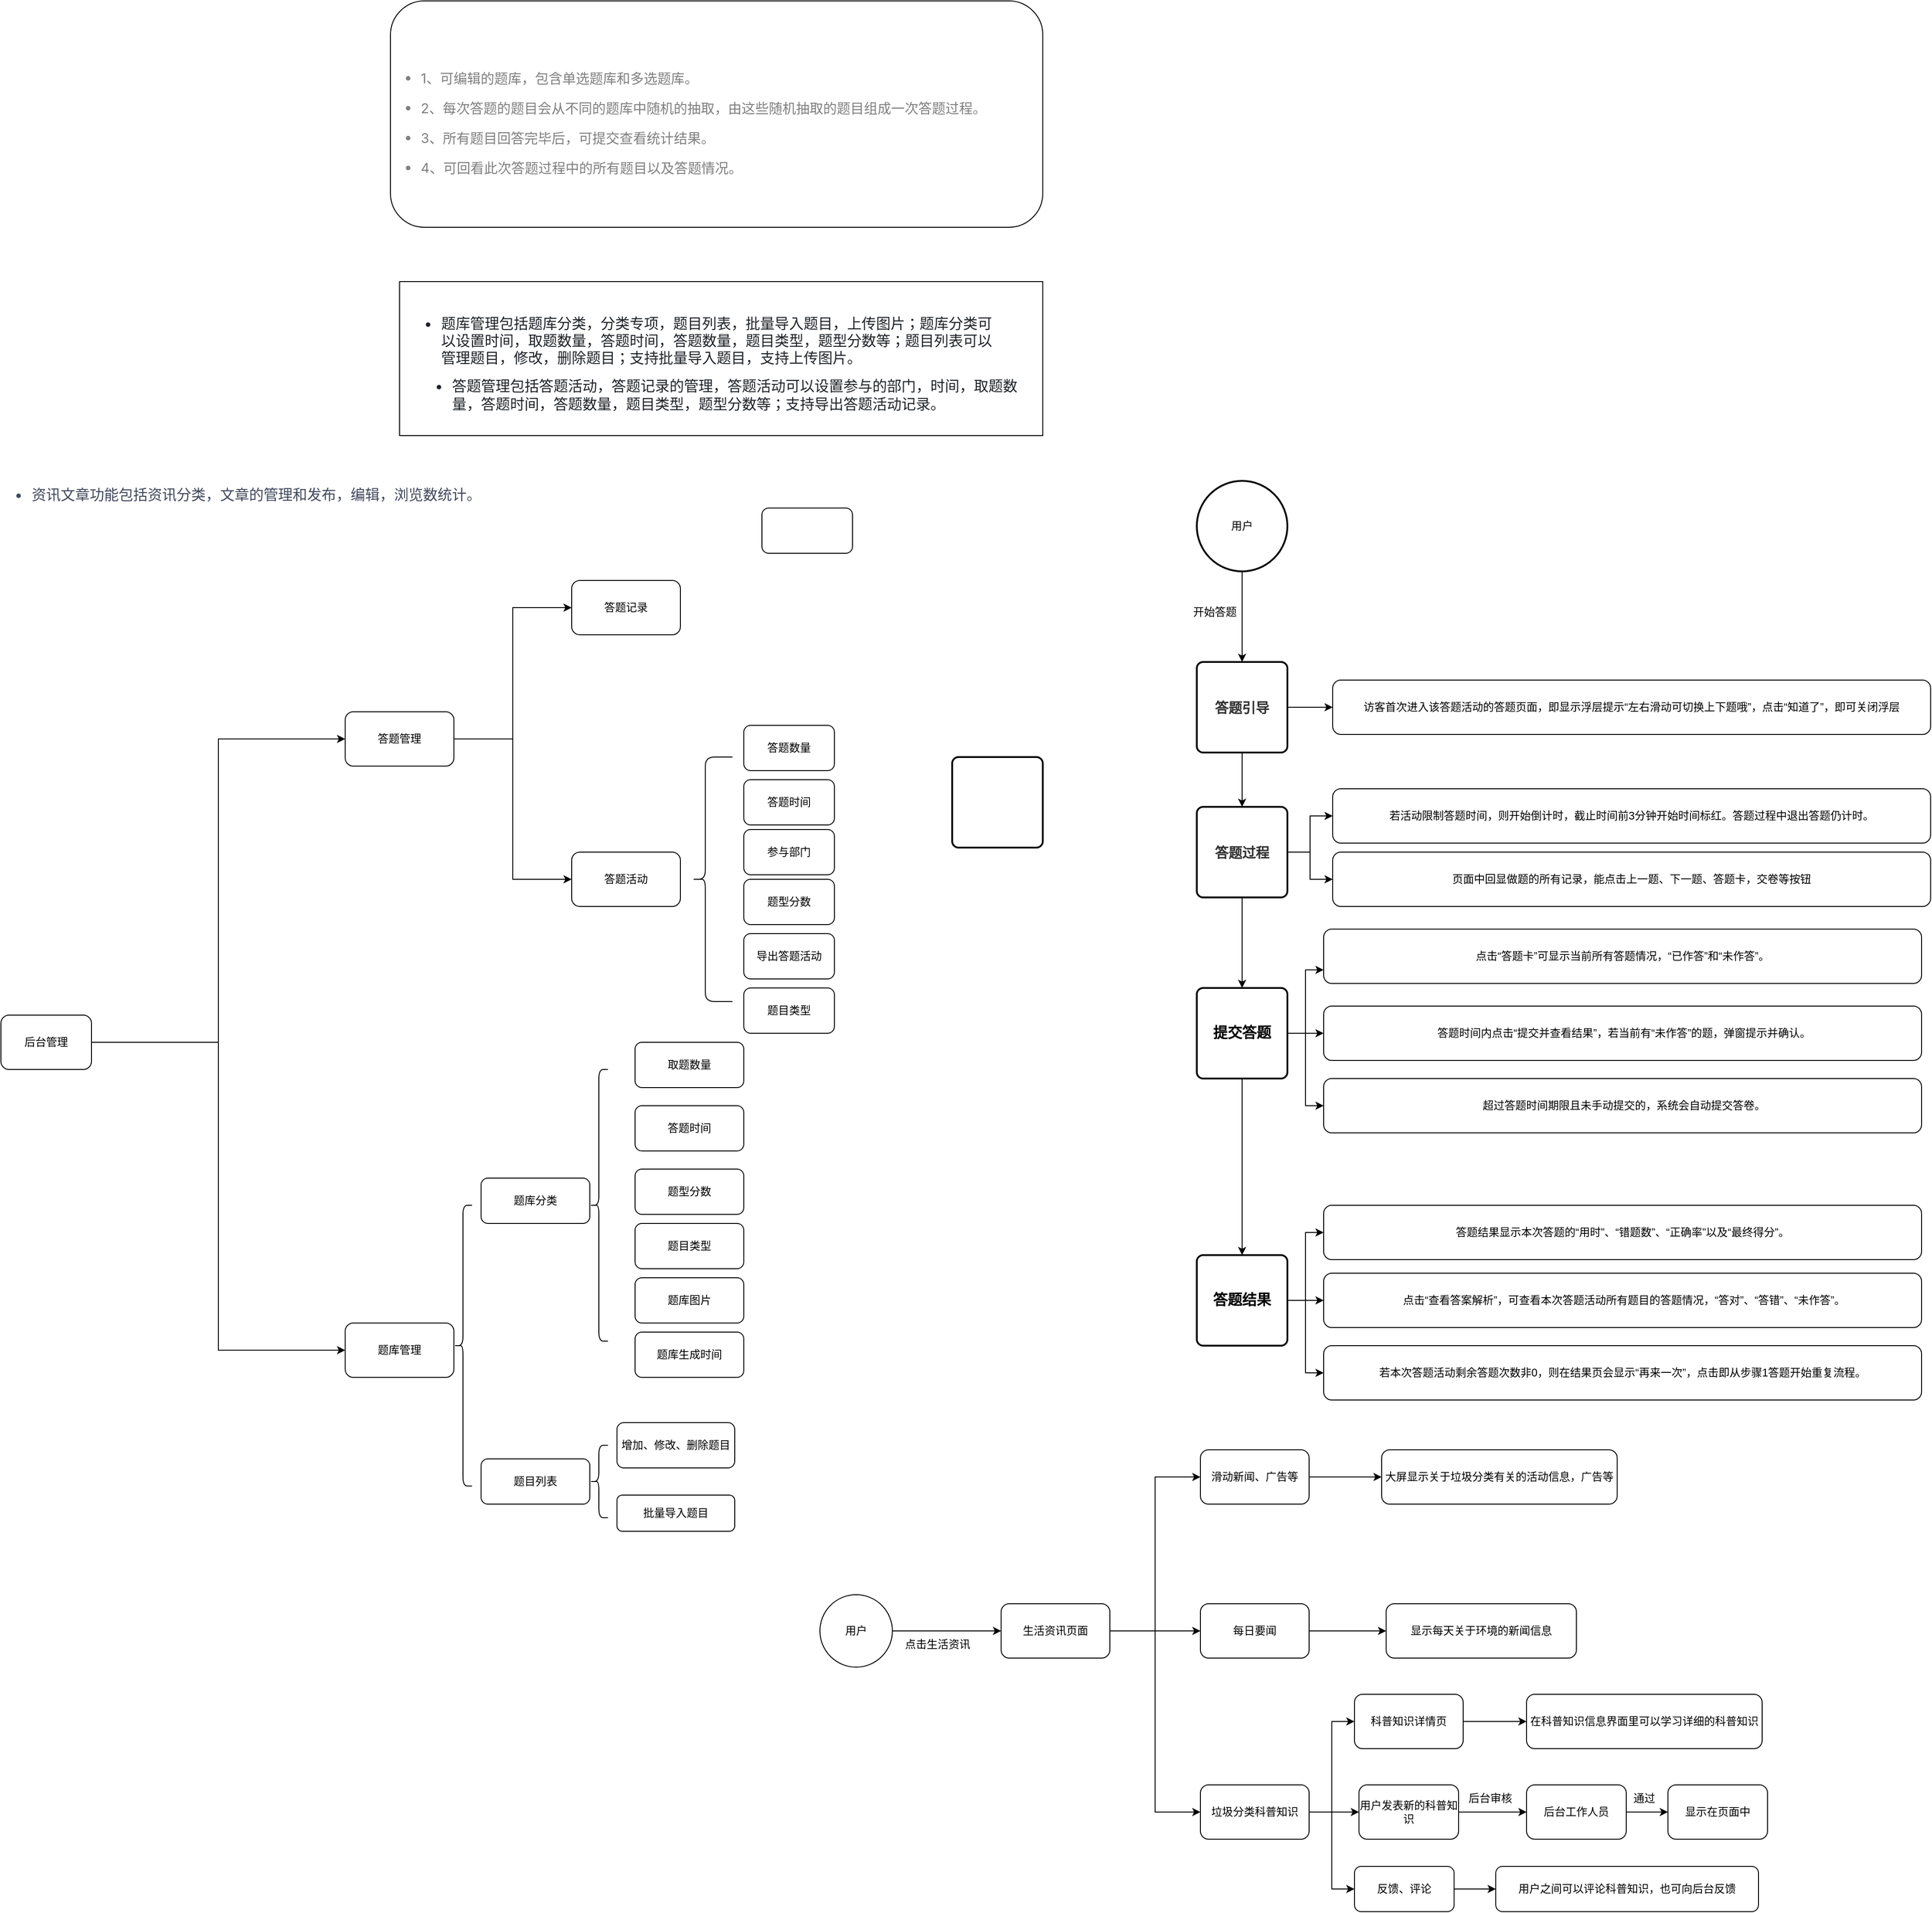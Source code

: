 <mxfile version="21.2.3" type="github">
  <diagram name="第 1 页" id="6ZiAtuESyfI7QjD55QfH">
    <mxGraphModel dx="2177" dy="649" grid="1" gridSize="10" guides="1" tooltips="1" connect="1" arrows="1" fold="1" page="1" pageScale="1" pageWidth="827" pageHeight="1169" math="0" shadow="0">
      <root>
        <mxCell id="0" />
        <mxCell id="1" parent="0" />
        <mxCell id="IZZsFDPY9UNSteAuJ_DV-1" value="" style="rounded=1;whiteSpace=wrap;html=1;" parent="1" vertex="1">
          <mxGeometry x="140" y="90" width="720" height="250" as="geometry" />
        </mxCell>
        <mxCell id="IZZsFDPY9UNSteAuJ_DV-2" value="&lt;div style=&quot;text-align: left;&quot;&gt;&lt;font face=&quot;-apple-system-font, BlinkMacSystemFont, Helvetica Neue, PingFang SC, Hiragino Sans GB, Microsoft YaHei UI, Microsoft YaHei, Arial, sans-serif&quot; color=&quot;rgba(0, 0, 0, 0.5)&quot;&gt;&lt;span style=&quot;font-size: 15px;&quot;&gt;&lt;br&gt;&lt;/span&gt;&lt;/font&gt;&lt;/div&gt;" style="text;html=1;strokeColor=none;fillColor=none;align=center;verticalAlign=middle;whiteSpace=wrap;rounded=0;" parent="1" vertex="1">
          <mxGeometry x="-80" y="170" width="1130" height="30" as="geometry" />
        </mxCell>
        <mxCell id="IZZsFDPY9UNSteAuJ_DV-3" value="&lt;ul style=&quot;margin: 0px 0px 1em; padding: 0px 0px 0px 30px; list-style: unset; max-width: 100%; width: 703px; color: rgba(0, 0, 0, 0.9); font-family: -apple-system-font, BlinkMacSystemFont, &amp;quot;Helvetica Neue&amp;quot;, &amp;quot;PingFang SC&amp;quot;, &amp;quot;Hiragino Sans GB&amp;quot;, &amp;quot;Microsoft YaHei UI&amp;quot;, &amp;quot;Microsoft YaHei&amp;quot;, Arial, sans-serif; font-size: 16px; text-align: start; background-color: rgb(255, 255, 255); box-sizing: border-box !important; overflow-wrap: break-word !important;&quot;&gt;&lt;li style=&quot;border-color: var(--border-color); margin: 1em 0px; padding: 0px; max-width: 100%; clear: both; color: rgba(0, 0, 0, 0.5); font-size: 15px; box-sizing: border-box !important; overflow-wrap: break-word !important;&quot;&gt;1、可编辑的题库，包含单选题库和多选题库。&lt;/li&gt;&lt;li style=&quot;margin: 1em 0px; padding: 0px; max-width: 100%; box-sizing: border-box !important; overflow-wrap: break-word !important; clear: both; color: rgba(0, 0, 0, 0.5); font-size: 15px;&quot;&gt;2、每次答题的题目会从不同的题库中随机的抽取，由这些随机抽取的题目组成一次答题过程。&lt;/li&gt;&lt;li style=&quot;margin: 1em 0px; padding: 0px; max-width: 100%; box-sizing: border-box !important; overflow-wrap: break-word !important; clear: both; color: rgba(0, 0, 0, 0.5); font-size: 15px;&quot;&gt;3、所有题目回答完毕后，可提交查看统计结果。&lt;/li&gt;&lt;li style=&quot;margin: 1em 0px; padding: 0px; max-width: 100%; box-sizing: border-box !important; overflow-wrap: break-word !important; clear: both; color: rgba(0, 0, 0, 0.5); font-size: 15px;&quot;&gt;4、可回看此次答题过程中的所有题目以及答题情况。&lt;/li&gt;&lt;/ul&gt;" style="text;html=1;strokeColor=none;fillColor=none;align=center;verticalAlign=middle;whiteSpace=wrap;rounded=0;" parent="1" vertex="1">
          <mxGeometry x="290" y="210" width="410" height="30" as="geometry" />
        </mxCell>
        <mxCell id="IZZsFDPY9UNSteAuJ_DV-6" value="" style="rounded=0;whiteSpace=wrap;html=1;" parent="1" vertex="1">
          <mxGeometry x="150" y="400" width="710" height="170" as="geometry" />
        </mxCell>
        <mxCell id="IZZsFDPY9UNSteAuJ_DV-7" value="&lt;ul style=&quot;box-sizing: border-box; padding-left: 2em; margin-top: 0px; margin-bottom: 16px; color: rgb(31, 35, 40); font-family: -apple-system, BlinkMacSystemFont, &amp;quot;Segoe UI&amp;quot;, &amp;quot;Noto Sans&amp;quot;, Helvetica, Arial, sans-serif, &amp;quot;Apple Color Emoji&amp;quot;, &amp;quot;Segoe UI Emoji&amp;quot;; font-size: 16px; text-align: start; background-color: rgb(255, 255, 255);&quot; dir=&quot;auto&quot;&gt;&lt;li style=&quot;box-sizing: border-box; margin-top: 0.25em;&quot;&gt;&lt;p style=&quot;box-sizing: border-box; margin-top: 16px; margin-bottom: 16px;&quot; dir=&quot;auto&quot;&gt;答题管理包括答题活动，答题记录的管理，答题活动可以设置参与的部门，时间，取题数量，答题时间，答题数量，题目类型，题型分数等；支持导出答题活动记录。&lt;/p&gt;&lt;/li&gt;&lt;/ul&gt;" style="text;html=1;strokeColor=none;fillColor=none;align=center;verticalAlign=middle;whiteSpace=wrap;rounded=0;" parent="1" vertex="1">
          <mxGeometry x="175" y="510" width="670" height="30" as="geometry" />
        </mxCell>
        <mxCell id="IZZsFDPY9UNSteAuJ_DV-8" value="&lt;ul style=&quot;box-sizing: border-box; padding-left: 2em; margin-top: 0px; margin-bottom: 16px; color: rgb(31, 35, 40); font-family: -apple-system, BlinkMacSystemFont, &amp;quot;Segoe UI&amp;quot;, &amp;quot;Noto Sans&amp;quot;, Helvetica, Arial, sans-serif, &amp;quot;Apple Color Emoji&amp;quot;, &amp;quot;Segoe UI Emoji&amp;quot;; font-size: 16px; text-align: start; background-color: rgb(255, 255, 255);&quot; dir=&quot;auto&quot;&gt;&lt;li style=&quot;box-sizing: border-box; margin-top: 0.25em;&quot;&gt;&lt;p style=&quot;box-sizing: border-box; margin-top: 16px; margin-bottom: 16px;&quot; dir=&quot;auto&quot;&gt;题库管理包括题库分类，分类专项，题目列表，批量导入题目，上传图片；题库分类可以设置时间，取题数量，答题时间，答题数量，题目类型，题型分数等；题目列表可以管理题目，修改，删除题目；支持批量导入题目，支持上传图片。&lt;/p&gt;&lt;/li&gt;&lt;/ul&gt;" style="text;html=1;strokeColor=none;fillColor=none;align=center;verticalAlign=middle;whiteSpace=wrap;rounded=0;" parent="1" vertex="1">
          <mxGeometry x="162.5" y="450" width="655" height="30" as="geometry" />
        </mxCell>
        <mxCell id="IZZsFDPY9UNSteAuJ_DV-12" style="edgeStyle=orthogonalEdgeStyle;rounded=0;orthogonalLoop=1;jettySize=auto;html=1;exitX=1;exitY=0.5;exitDx=0;exitDy=0;entryX=0;entryY=0.5;entryDx=0;entryDy=0;" parent="1" source="IZZsFDPY9UNSteAuJ_DV-9" target="IZZsFDPY9UNSteAuJ_DV-10" edge="1">
          <mxGeometry relative="1" as="geometry" />
        </mxCell>
        <mxCell id="IZZsFDPY9UNSteAuJ_DV-13" style="edgeStyle=orthogonalEdgeStyle;rounded=0;orthogonalLoop=1;jettySize=auto;html=1;exitX=1;exitY=0.5;exitDx=0;exitDy=0;entryX=0;entryY=0.5;entryDx=0;entryDy=0;" parent="1" source="IZZsFDPY9UNSteAuJ_DV-9" target="IZZsFDPY9UNSteAuJ_DV-11" edge="1">
          <mxGeometry relative="1" as="geometry" />
        </mxCell>
        <mxCell id="IZZsFDPY9UNSteAuJ_DV-9" value="答题管理" style="rounded=1;whiteSpace=wrap;html=1;" parent="1" vertex="1">
          <mxGeometry x="90" y="875" width="120" height="60" as="geometry" />
        </mxCell>
        <mxCell id="IZZsFDPY9UNSteAuJ_DV-10" value="答题记录" style="rounded=1;whiteSpace=wrap;html=1;" parent="1" vertex="1">
          <mxGeometry x="340" y="730" width="120" height="60" as="geometry" />
        </mxCell>
        <mxCell id="IZZsFDPY9UNSteAuJ_DV-11" value="答题活动" style="rounded=1;whiteSpace=wrap;html=1;" parent="1" vertex="1">
          <mxGeometry x="340" y="1030" width="120" height="60" as="geometry" />
        </mxCell>
        <mxCell id="IZZsFDPY9UNSteAuJ_DV-14" value="答题数量" style="rounded=1;whiteSpace=wrap;html=1;" parent="1" vertex="1">
          <mxGeometry x="530" y="890" width="100" height="50" as="geometry" />
        </mxCell>
        <mxCell id="IZZsFDPY9UNSteAuJ_DV-15" value="答题时间" style="rounded=1;whiteSpace=wrap;html=1;" parent="1" vertex="1">
          <mxGeometry x="530" y="950" width="100" height="50" as="geometry" />
        </mxCell>
        <mxCell id="IZZsFDPY9UNSteAuJ_DV-16" value="" style="rounded=1;whiteSpace=wrap;html=1;" parent="1" vertex="1">
          <mxGeometry x="550" y="650" width="100" height="50" as="geometry" />
        </mxCell>
        <mxCell id="IZZsFDPY9UNSteAuJ_DV-17" value="参与部门" style="rounded=1;whiteSpace=wrap;html=1;" parent="1" vertex="1">
          <mxGeometry x="530" y="1005" width="100" height="50" as="geometry" />
        </mxCell>
        <mxCell id="IZZsFDPY9UNSteAuJ_DV-18" value="题目类型" style="rounded=1;whiteSpace=wrap;html=1;" parent="1" vertex="1">
          <mxGeometry x="530" y="1180" width="100" height="50" as="geometry" />
        </mxCell>
        <mxCell id="IZZsFDPY9UNSteAuJ_DV-19" value="题型分数" style="rounded=1;whiteSpace=wrap;html=1;" parent="1" vertex="1">
          <mxGeometry x="530" y="1060" width="100" height="50" as="geometry" />
        </mxCell>
        <mxCell id="IZZsFDPY9UNSteAuJ_DV-21" value="导出答题活动" style="rounded=1;whiteSpace=wrap;html=1;" parent="1" vertex="1">
          <mxGeometry x="530" y="1120" width="100" height="50" as="geometry" />
        </mxCell>
        <mxCell id="IZZsFDPY9UNSteAuJ_DV-27" value="" style="shape=curlyBracket;whiteSpace=wrap;html=1;rounded=1;labelPosition=left;verticalLabelPosition=middle;align=right;verticalAlign=middle;size=0.333;" parent="1" vertex="1">
          <mxGeometry x="472.5" y="925" width="45" height="270" as="geometry" />
        </mxCell>
        <mxCell id="IZZsFDPY9UNSteAuJ_DV-77" style="edgeStyle=orthogonalEdgeStyle;rounded=0;orthogonalLoop=1;jettySize=auto;html=1;exitX=0.5;exitY=1;exitDx=0;exitDy=0;exitPerimeter=0;" parent="1" source="IZZsFDPY9UNSteAuJ_DV-28" target="IZZsFDPY9UNSteAuJ_DV-29" edge="1">
          <mxGeometry relative="1" as="geometry" />
        </mxCell>
        <mxCell id="IZZsFDPY9UNSteAuJ_DV-28" value="用户" style="strokeWidth=2;html=1;shape=mxgraph.flowchart.start_2;whiteSpace=wrap;" parent="1" vertex="1">
          <mxGeometry x="1030" y="620" width="100" height="100" as="geometry" />
        </mxCell>
        <mxCell id="IZZsFDPY9UNSteAuJ_DV-79" style="edgeStyle=orthogonalEdgeStyle;rounded=0;orthogonalLoop=1;jettySize=auto;html=1;exitX=0.5;exitY=1;exitDx=0;exitDy=0;" parent="1" source="IZZsFDPY9UNSteAuJ_DV-29" target="IZZsFDPY9UNSteAuJ_DV-31" edge="1">
          <mxGeometry relative="1" as="geometry" />
        </mxCell>
        <mxCell id="IZZsFDPY9UNSteAuJ_DV-101" style="edgeStyle=orthogonalEdgeStyle;rounded=0;orthogonalLoop=1;jettySize=auto;html=1;exitX=1;exitY=0.5;exitDx=0;exitDy=0;entryX=0;entryY=0.5;entryDx=0;entryDy=0;" parent="1" source="IZZsFDPY9UNSteAuJ_DV-29" target="IZZsFDPY9UNSteAuJ_DV-84" edge="1">
          <mxGeometry relative="1" as="geometry" />
        </mxCell>
        <mxCell id="IZZsFDPY9UNSteAuJ_DV-29" value="&lt;strong style=&quot;margin: 0px; padding: 0px; color: rgb(51, 51, 51); font-family: system, -apple-system, BlinkMacSystemFont, &amp;quot;Segoe UI&amp;quot;, &amp;quot;Microsoft YaHei&amp;quot;, &amp;quot;Hiragino Sans GB&amp;quot;, &amp;quot;PingFang SC&amp;quot;, &amp;quot;Helvetica Neue&amp;quot;, Helvetica, Arial, sans-serif, &amp;quot;Apple Color Emoji&amp;quot;, &amp;quot;Segoe UI Emoji&amp;quot;, &amp;quot;Segoe UI Symbol&amp;quot;; font-size: 15px; text-align: start; background-color: rgb(255, 255, 255);&quot;&gt;答题引导&lt;/strong&gt;" style="rounded=1;whiteSpace=wrap;html=1;absoluteArcSize=1;arcSize=14;strokeWidth=2;" parent="1" vertex="1">
          <mxGeometry x="1030" y="820" width="100" height="100" as="geometry" />
        </mxCell>
        <mxCell id="IZZsFDPY9UNSteAuJ_DV-30" value="" style="rounded=1;whiteSpace=wrap;html=1;absoluteArcSize=1;arcSize=14;strokeWidth=2;" parent="1" vertex="1">
          <mxGeometry x="760" y="925" width="100" height="100" as="geometry" />
        </mxCell>
        <mxCell id="IZZsFDPY9UNSteAuJ_DV-80" style="edgeStyle=orthogonalEdgeStyle;rounded=0;orthogonalLoop=1;jettySize=auto;html=1;exitX=0.5;exitY=1;exitDx=0;exitDy=0;entryX=0.5;entryY=0;entryDx=0;entryDy=0;" parent="1" source="IZZsFDPY9UNSteAuJ_DV-31" target="IZZsFDPY9UNSteAuJ_DV-32" edge="1">
          <mxGeometry relative="1" as="geometry" />
        </mxCell>
        <mxCell id="IZZsFDPY9UNSteAuJ_DV-100" style="edgeStyle=orthogonalEdgeStyle;rounded=0;orthogonalLoop=1;jettySize=auto;html=1;exitX=1;exitY=0.5;exitDx=0;exitDy=0;entryX=0;entryY=0.5;entryDx=0;entryDy=0;" parent="1" source="IZZsFDPY9UNSteAuJ_DV-31" target="IZZsFDPY9UNSteAuJ_DV-96" edge="1">
          <mxGeometry relative="1" as="geometry" />
        </mxCell>
        <mxCell id="IZZsFDPY9UNSteAuJ_DV-116" style="edgeStyle=orthogonalEdgeStyle;rounded=0;orthogonalLoop=1;jettySize=auto;html=1;exitX=1;exitY=0.5;exitDx=0;exitDy=0;entryX=0;entryY=0.5;entryDx=0;entryDy=0;" parent="1" source="IZZsFDPY9UNSteAuJ_DV-31" target="IZZsFDPY9UNSteAuJ_DV-115" edge="1">
          <mxGeometry relative="1" as="geometry" />
        </mxCell>
        <mxCell id="IZZsFDPY9UNSteAuJ_DV-31" value="&lt;strong style=&quot;margin: 0px; padding: 0px; color: rgb(51, 51, 51); font-family: system, -apple-system, BlinkMacSystemFont, &amp;quot;Segoe UI&amp;quot;, &amp;quot;Microsoft YaHei&amp;quot;, &amp;quot;Hiragino Sans GB&amp;quot;, &amp;quot;PingFang SC&amp;quot;, &amp;quot;Helvetica Neue&amp;quot;, Helvetica, Arial, sans-serif, &amp;quot;Apple Color Emoji&amp;quot;, &amp;quot;Segoe UI Emoji&amp;quot;, &amp;quot;Segoe UI Symbol&amp;quot;; font-size: 15px; text-align: start; background-color: rgb(255, 255, 255);&quot;&gt;答题过程&lt;/strong&gt;" style="rounded=1;whiteSpace=wrap;html=1;absoluteArcSize=1;arcSize=14;strokeWidth=2;" parent="1" vertex="1">
          <mxGeometry x="1030" y="980" width="100" height="100" as="geometry" />
        </mxCell>
        <mxCell id="IZZsFDPY9UNSteAuJ_DV-81" style="edgeStyle=orthogonalEdgeStyle;rounded=0;orthogonalLoop=1;jettySize=auto;html=1;exitX=0.5;exitY=1;exitDx=0;exitDy=0;" parent="1" source="IZZsFDPY9UNSteAuJ_DV-32" target="IZZsFDPY9UNSteAuJ_DV-33" edge="1">
          <mxGeometry relative="1" as="geometry" />
        </mxCell>
        <mxCell id="IZZsFDPY9UNSteAuJ_DV-108" style="edgeStyle=orthogonalEdgeStyle;rounded=0;orthogonalLoop=1;jettySize=auto;html=1;exitX=1;exitY=0.5;exitDx=0;exitDy=0;entryX=0;entryY=0.75;entryDx=0;entryDy=0;" parent="1" source="IZZsFDPY9UNSteAuJ_DV-32" target="IZZsFDPY9UNSteAuJ_DV-98" edge="1">
          <mxGeometry relative="1" as="geometry" />
        </mxCell>
        <mxCell id="IZZsFDPY9UNSteAuJ_DV-109" style="edgeStyle=orthogonalEdgeStyle;rounded=0;orthogonalLoop=1;jettySize=auto;html=1;exitX=1;exitY=0.5;exitDx=0;exitDy=0;entryX=0;entryY=0.5;entryDx=0;entryDy=0;" parent="1" source="IZZsFDPY9UNSteAuJ_DV-32" target="IZZsFDPY9UNSteAuJ_DV-92" edge="1">
          <mxGeometry relative="1" as="geometry" />
        </mxCell>
        <mxCell id="IZZsFDPY9UNSteAuJ_DV-110" style="edgeStyle=orthogonalEdgeStyle;rounded=0;orthogonalLoop=1;jettySize=auto;html=1;exitX=1;exitY=0.5;exitDx=0;exitDy=0;entryX=0;entryY=0.5;entryDx=0;entryDy=0;" parent="1" source="IZZsFDPY9UNSteAuJ_DV-32" target="IZZsFDPY9UNSteAuJ_DV-99" edge="1">
          <mxGeometry relative="1" as="geometry" />
        </mxCell>
        <mxCell id="IZZsFDPY9UNSteAuJ_DV-32" value="&lt;h2 style=&quot;margin: 15px 0px; padding: 0px; text-align: start; text-indent: 0em; background-color: rgb(255, 255, 255); font-size: 16px; line-height: 1.9em; box-sizing: border-box; font-family: &amp;quot;PingFang SC&amp;quot;, &amp;quot;Microsoft Yahei&amp;quot;, 微软雅黑, Monaco;&quot;&gt;&lt;strong style=&quot;margin: 0px; padding: 0px; box-sizing: border-box; border: 0px;&quot;&gt;提交答题&lt;/strong&gt;&lt;/h2&gt;" style="rounded=1;whiteSpace=wrap;html=1;absoluteArcSize=1;arcSize=14;strokeWidth=2;" parent="1" vertex="1">
          <mxGeometry x="1030" y="1180" width="100" height="100" as="geometry" />
        </mxCell>
        <mxCell id="IZZsFDPY9UNSteAuJ_DV-111" style="edgeStyle=orthogonalEdgeStyle;rounded=0;orthogonalLoop=1;jettySize=auto;html=1;exitX=1;exitY=0.5;exitDx=0;exitDy=0;entryX=0;entryY=0.5;entryDx=0;entryDy=0;" parent="1" source="IZZsFDPY9UNSteAuJ_DV-33" target="IZZsFDPY9UNSteAuJ_DV-105" edge="1">
          <mxGeometry relative="1" as="geometry" />
        </mxCell>
        <mxCell id="IZZsFDPY9UNSteAuJ_DV-112" style="edgeStyle=orthogonalEdgeStyle;rounded=0;orthogonalLoop=1;jettySize=auto;html=1;exitX=1;exitY=0.5;exitDx=0;exitDy=0;entryX=0;entryY=0.5;entryDx=0;entryDy=0;" parent="1" source="IZZsFDPY9UNSteAuJ_DV-33" target="IZZsFDPY9UNSteAuJ_DV-106" edge="1">
          <mxGeometry relative="1" as="geometry" />
        </mxCell>
        <mxCell id="IZZsFDPY9UNSteAuJ_DV-113" style="edgeStyle=orthogonalEdgeStyle;rounded=0;orthogonalLoop=1;jettySize=auto;html=1;exitX=1;exitY=0.5;exitDx=0;exitDy=0;entryX=0;entryY=0.5;entryDx=0;entryDy=0;" parent="1" source="IZZsFDPY9UNSteAuJ_DV-33" target="IZZsFDPY9UNSteAuJ_DV-107" edge="1">
          <mxGeometry relative="1" as="geometry" />
        </mxCell>
        <mxCell id="IZZsFDPY9UNSteAuJ_DV-33" value="&lt;h2 style=&quot;margin: 15px 0px; padding: 0px; text-align: start; text-indent: 0em; background-color: rgb(255, 255, 255); font-size: 16px; line-height: 1.9em; box-sizing: border-box; font-family: &amp;quot;PingFang SC&amp;quot;, &amp;quot;Microsoft Yahei&amp;quot;, 微软雅黑, Monaco;&quot;&gt;&lt;strong style=&quot;margin: 0px; padding: 0px; box-sizing: border-box; border: 0px;&quot;&gt;答题结果&lt;/strong&gt;&lt;/h2&gt;" style="rounded=1;whiteSpace=wrap;html=1;absoluteArcSize=1;arcSize=14;strokeWidth=2;" parent="1" vertex="1">
          <mxGeometry x="1030" y="1475" width="100" height="100" as="geometry" />
        </mxCell>
        <mxCell id="IZZsFDPY9UNSteAuJ_DV-34" value="&lt;ul style=&quot;box-sizing: border-box; padding-left: 2em; margin-top: 0px; margin-bottom: 16px; padding-bottom: 1px; color: rgb(64, 72, 91); font-family: -apple-system, BlinkMacSystemFont, &amp;quot;Segoe UI&amp;quot;, Helvetica, Arial, &amp;quot;Apple Color Emoji&amp;quot;, &amp;quot;Segoe UI Emoji&amp;quot;, &amp;quot;Segoe UI Symbol&amp;quot;, &amp;quot;Liberation Sans&amp;quot;, &amp;quot;PingFang SC&amp;quot;, &amp;quot;Microsoft YaHei&amp;quot;, &amp;quot;Hiragino Sans GB&amp;quot;, &amp;quot;Wenquanyi Micro Hei&amp;quot;, &amp;quot;WenQuanYi Zen Hei&amp;quot;, &amp;quot;ST Heiti&amp;quot;, SimHei, SimSun, &amp;quot;WenQuanYi Zen Hei Sharp&amp;quot;, sans-serif; font-size: 16px; font-style: normal; font-variant-ligatures: normal; font-variant-caps: normal; font-weight: 400; letter-spacing: normal; orphans: 2; text-align: left; text-indent: 0px; text-transform: none; widows: 2; word-spacing: 0px; -webkit-text-stroke-width: 0px; background-color: rgb(255, 255, 255); text-decoration-thickness: initial; text-decoration-style: initial; text-decoration-color: initial;&quot;&gt;&lt;li style=&quot;box-sizing: border-box; list-style: initial; margin-top: 0.25em;&quot;&gt;&lt;p style=&quot;box-sizing: border-box; margin: 16px 0em; line-height: 1.6; word-break: break-word;&quot;&gt;资讯文章功能包括资讯分类，文章的管理和发布，编辑，浏览数统计。&lt;/p&gt;&lt;/li&gt;&lt;/ul&gt;" style="text;whiteSpace=wrap;html=1;" parent="1" vertex="1">
          <mxGeometry x="-290" y="600" width="560" height="120" as="geometry" />
        </mxCell>
        <mxCell id="IZZsFDPY9UNSteAuJ_DV-36" style="edgeStyle=orthogonalEdgeStyle;rounded=0;orthogonalLoop=1;jettySize=auto;html=1;exitX=1;exitY=0.5;exitDx=0;exitDy=0;entryX=0;entryY=0.5;entryDx=0;entryDy=0;" parent="1" source="IZZsFDPY9UNSteAuJ_DV-35" target="IZZsFDPY9UNSteAuJ_DV-9" edge="1">
          <mxGeometry relative="1" as="geometry" />
        </mxCell>
        <mxCell id="IZZsFDPY9UNSteAuJ_DV-41" style="edgeStyle=orthogonalEdgeStyle;rounded=0;orthogonalLoop=1;jettySize=auto;html=1;exitX=1;exitY=0.5;exitDx=0;exitDy=0;entryX=0;entryY=0.5;entryDx=0;entryDy=0;" parent="1" source="IZZsFDPY9UNSteAuJ_DV-35" target="IZZsFDPY9UNSteAuJ_DV-37" edge="1">
          <mxGeometry relative="1" as="geometry" />
        </mxCell>
        <mxCell id="IZZsFDPY9UNSteAuJ_DV-35" value="后台管理" style="rounded=1;whiteSpace=wrap;html=1;" parent="1" vertex="1">
          <mxGeometry x="-290" y="1210" width="100" height="60" as="geometry" />
        </mxCell>
        <mxCell id="IZZsFDPY9UNSteAuJ_DV-37" value="题库管理" style="rounded=1;whiteSpace=wrap;html=1;" parent="1" vertex="1">
          <mxGeometry x="90" y="1550" width="120" height="60" as="geometry" />
        </mxCell>
        <mxCell id="IZZsFDPY9UNSteAuJ_DV-43" value="题目列表" style="rounded=1;whiteSpace=wrap;html=1;" parent="1" vertex="1">
          <mxGeometry x="240" y="1700" width="120" height="50" as="geometry" />
        </mxCell>
        <mxCell id="IZZsFDPY9UNSteAuJ_DV-44" value="题库分类" style="rounded=1;whiteSpace=wrap;html=1;" parent="1" vertex="1">
          <mxGeometry x="240" y="1390" width="120" height="50" as="geometry" />
        </mxCell>
        <mxCell id="IZZsFDPY9UNSteAuJ_DV-50" value="答题时间" style="rounded=1;whiteSpace=wrap;html=1;" parent="1" vertex="1">
          <mxGeometry x="410" y="1310" width="120" height="50" as="geometry" />
        </mxCell>
        <mxCell id="IZZsFDPY9UNSteAuJ_DV-51" value="取题数量" style="rounded=1;whiteSpace=wrap;html=1;" parent="1" vertex="1">
          <mxGeometry x="410" y="1240" width="120" height="50" as="geometry" />
        </mxCell>
        <mxCell id="IZZsFDPY9UNSteAuJ_DV-55" value="题目类型" style="rounded=1;whiteSpace=wrap;html=1;" parent="1" vertex="1">
          <mxGeometry x="410" y="1440" width="120" height="50" as="geometry" />
        </mxCell>
        <mxCell id="IZZsFDPY9UNSteAuJ_DV-56" value="题型分数" style="rounded=1;whiteSpace=wrap;html=1;" parent="1" vertex="1">
          <mxGeometry x="410" y="1380" width="120" height="50" as="geometry" />
        </mxCell>
        <mxCell id="IZZsFDPY9UNSteAuJ_DV-59" value="增加、修改、删除题目" style="rounded=1;whiteSpace=wrap;html=1;" parent="1" vertex="1">
          <mxGeometry x="390" y="1660" width="130" height="50" as="geometry" />
        </mxCell>
        <mxCell id="IZZsFDPY9UNSteAuJ_DV-60" value="批量导入题目" style="rounded=1;whiteSpace=wrap;html=1;" parent="1" vertex="1">
          <mxGeometry x="390" y="1740" width="130" height="40" as="geometry" />
        </mxCell>
        <mxCell id="IZZsFDPY9UNSteAuJ_DV-62" value="" style="shape=curlyBracket;whiteSpace=wrap;html=1;rounded=1;labelPosition=left;verticalLabelPosition=middle;align=right;verticalAlign=middle;size=0.5;" parent="1" vertex="1">
          <mxGeometry x="360" y="1685" width="20" height="80" as="geometry" />
        </mxCell>
        <mxCell id="IZZsFDPY9UNSteAuJ_DV-71" value="" style="shape=curlyBracket;whiteSpace=wrap;html=1;rounded=1;labelPosition=left;verticalLabelPosition=middle;align=right;verticalAlign=middle;" parent="1" vertex="1">
          <mxGeometry x="360" y="1270" width="20" height="300" as="geometry" />
        </mxCell>
        <mxCell id="IZZsFDPY9UNSteAuJ_DV-72" value="" style="shape=curlyBracket;whiteSpace=wrap;html=1;rounded=1;labelPosition=left;verticalLabelPosition=middle;align=right;verticalAlign=middle;" parent="1" vertex="1">
          <mxGeometry x="210" y="1420" width="20" height="310" as="geometry" />
        </mxCell>
        <mxCell id="IZZsFDPY9UNSteAuJ_DV-73" value="题库图片" style="rounded=1;whiteSpace=wrap;html=1;" parent="1" vertex="1">
          <mxGeometry x="410" y="1500" width="120" height="50" as="geometry" />
        </mxCell>
        <mxCell id="IZZsFDPY9UNSteAuJ_DV-76" value="题库生成时间" style="rounded=1;whiteSpace=wrap;html=1;" parent="1" vertex="1">
          <mxGeometry x="410" y="1560" width="120" height="50" as="geometry" />
        </mxCell>
        <mxCell id="IZZsFDPY9UNSteAuJ_DV-82" value="开始答题" style="text;html=1;strokeColor=none;fillColor=none;align=center;verticalAlign=middle;whiteSpace=wrap;rounded=0;" parent="1" vertex="1">
          <mxGeometry x="1020" y="750" width="60" height="30" as="geometry" />
        </mxCell>
        <mxCell id="IZZsFDPY9UNSteAuJ_DV-84" value="访客首次进入该答题活动的答题页面，即显示浮层提示“左右滑动可切换上下题哦”，点击“知道了”，即可关闭浮层" style="rounded=1;whiteSpace=wrap;html=1;" parent="1" vertex="1">
          <mxGeometry x="1180" y="840" width="660" height="60" as="geometry" />
        </mxCell>
        <mxCell id="IZZsFDPY9UNSteAuJ_DV-92" value="&amp;nbsp;答题时间内点击“提交并查看结果”，若当前有“未作答”的题，弹窗提示并确认。" style="rounded=1;whiteSpace=wrap;html=1;" parent="1" vertex="1">
          <mxGeometry x="1170" y="1200" width="660" height="60" as="geometry" />
        </mxCell>
        <mxCell id="IZZsFDPY9UNSteAuJ_DV-96" value="若活动限制答题时间，则开始倒计时，截止时间前3分钟开始时间标红。答题过程中退出答题仍计时。" style="rounded=1;whiteSpace=wrap;html=1;" parent="1" vertex="1">
          <mxGeometry x="1180" y="960" width="660" height="60" as="geometry" />
        </mxCell>
        <mxCell id="IZZsFDPY9UNSteAuJ_DV-98" value="点击“答题卡”可显示当前所有答题情况，“已作答”和“未作答”。" style="rounded=1;whiteSpace=wrap;html=1;" parent="1" vertex="1">
          <mxGeometry x="1170" y="1115" width="660" height="60" as="geometry" />
        </mxCell>
        <mxCell id="IZZsFDPY9UNSteAuJ_DV-99" value="&amp;nbsp;超过答题时间期限且未手动提交的，系统会自动提交答卷。" style="rounded=1;whiteSpace=wrap;html=1;" parent="1" vertex="1">
          <mxGeometry x="1170" y="1280" width="660" height="60" as="geometry" />
        </mxCell>
        <mxCell id="IZZsFDPY9UNSteAuJ_DV-105" value="答题结果显示本次答题的“用时”、“错题数”、“正确率”以及“最终得分”。" style="rounded=1;whiteSpace=wrap;html=1;" parent="1" vertex="1">
          <mxGeometry x="1170" y="1420" width="660" height="60" as="geometry" />
        </mxCell>
        <mxCell id="IZZsFDPY9UNSteAuJ_DV-106" value="&amp;nbsp;点击“查看答案解析”，可查看本次答题活动所有题目的答题情况，“答对”、“答错”、“未作答”。" style="rounded=1;whiteSpace=wrap;html=1;" parent="1" vertex="1">
          <mxGeometry x="1170" y="1495" width="660" height="60" as="geometry" />
        </mxCell>
        <mxCell id="IZZsFDPY9UNSteAuJ_DV-107" value="若本次答题活动剩余答题次数非0，则在结果页会显示“再来一次”，点击即从步骤1答题开始重复流程。" style="rounded=1;whiteSpace=wrap;html=1;" parent="1" vertex="1">
          <mxGeometry x="1170" y="1575" width="660" height="60" as="geometry" />
        </mxCell>
        <mxCell id="IZZsFDPY9UNSteAuJ_DV-115" value="页面中回显做题的所有记录，能点击上一题、下一题、答题卡，交卷等按钮" style="rounded=1;whiteSpace=wrap;html=1;" parent="1" vertex="1">
          <mxGeometry x="1180" y="1030" width="660" height="60" as="geometry" />
        </mxCell>
        <mxCell id="1i-0qx0-avIZ1boDxlc1-10" style="edgeStyle=orthogonalEdgeStyle;rounded=0;orthogonalLoop=1;jettySize=auto;html=1;exitX=1;exitY=0.5;exitDx=0;exitDy=0;entryX=0;entryY=0.5;entryDx=0;entryDy=0;" edge="1" parent="1" source="1i-0qx0-avIZ1boDxlc1-1" target="1i-0qx0-avIZ1boDxlc1-6">
          <mxGeometry relative="1" as="geometry" />
        </mxCell>
        <mxCell id="1i-0qx0-avIZ1boDxlc1-1" value="用户" style="ellipse;whiteSpace=wrap;html=1;aspect=fixed;" vertex="1" parent="1">
          <mxGeometry x="614" y="1850" width="80" height="80" as="geometry" />
        </mxCell>
        <mxCell id="1i-0qx0-avIZ1boDxlc1-16" style="edgeStyle=orthogonalEdgeStyle;rounded=0;orthogonalLoop=1;jettySize=auto;html=1;exitX=1;exitY=0.5;exitDx=0;exitDy=0;entryX=0;entryY=0.5;entryDx=0;entryDy=0;" edge="1" parent="1" source="1i-0qx0-avIZ1boDxlc1-6" target="1i-0qx0-avIZ1boDxlc1-15">
          <mxGeometry relative="1" as="geometry" />
        </mxCell>
        <mxCell id="1i-0qx0-avIZ1boDxlc1-17" style="edgeStyle=orthogonalEdgeStyle;rounded=0;orthogonalLoop=1;jettySize=auto;html=1;exitX=1;exitY=0.5;exitDx=0;exitDy=0;" edge="1" parent="1" source="1i-0qx0-avIZ1boDxlc1-6" target="1i-0qx0-avIZ1boDxlc1-13">
          <mxGeometry relative="1" as="geometry" />
        </mxCell>
        <mxCell id="1i-0qx0-avIZ1boDxlc1-18" style="edgeStyle=orthogonalEdgeStyle;rounded=0;orthogonalLoop=1;jettySize=auto;html=1;exitX=1;exitY=0.5;exitDx=0;exitDy=0;entryX=0;entryY=0.5;entryDx=0;entryDy=0;" edge="1" parent="1" source="1i-0qx0-avIZ1boDxlc1-6" target="1i-0qx0-avIZ1boDxlc1-14">
          <mxGeometry relative="1" as="geometry" />
        </mxCell>
        <mxCell id="1i-0qx0-avIZ1boDxlc1-6" value="生活资讯页面" style="rounded=1;whiteSpace=wrap;html=1;" vertex="1" parent="1">
          <mxGeometry x="814" y="1860" width="120" height="60" as="geometry" />
        </mxCell>
        <mxCell id="1i-0qx0-avIZ1boDxlc1-7" value="点击生活资讯" style="text;html=1;strokeColor=none;fillColor=none;align=center;verticalAlign=middle;whiteSpace=wrap;rounded=0;" vertex="1" parent="1">
          <mxGeometry x="704" y="1890" width="80" height="30" as="geometry" />
        </mxCell>
        <mxCell id="1i-0qx0-avIZ1boDxlc1-30" style="edgeStyle=orthogonalEdgeStyle;rounded=0;orthogonalLoop=1;jettySize=auto;html=1;exitX=1;exitY=0.5;exitDx=0;exitDy=0;" edge="1" parent="1" source="1i-0qx0-avIZ1boDxlc1-13" target="1i-0qx0-avIZ1boDxlc1-29">
          <mxGeometry relative="1" as="geometry" />
        </mxCell>
        <mxCell id="1i-0qx0-avIZ1boDxlc1-13" value="每日要闻" style="rounded=1;whiteSpace=wrap;html=1;" vertex="1" parent="1">
          <mxGeometry x="1034" y="1860" width="120" height="60" as="geometry" />
        </mxCell>
        <mxCell id="1i-0qx0-avIZ1boDxlc1-25" style="edgeStyle=orthogonalEdgeStyle;rounded=0;orthogonalLoop=1;jettySize=auto;html=1;exitX=1;exitY=0.5;exitDx=0;exitDy=0;entryX=0;entryY=0.5;entryDx=0;entryDy=0;" edge="1" parent="1" source="1i-0qx0-avIZ1boDxlc1-14" target="1i-0qx0-avIZ1boDxlc1-20">
          <mxGeometry relative="1" as="geometry" />
        </mxCell>
        <mxCell id="1i-0qx0-avIZ1boDxlc1-38" style="edgeStyle=orthogonalEdgeStyle;rounded=0;orthogonalLoop=1;jettySize=auto;html=1;exitX=1;exitY=0.5;exitDx=0;exitDy=0;entryX=0;entryY=0.5;entryDx=0;entryDy=0;" edge="1" parent="1" source="1i-0qx0-avIZ1boDxlc1-14" target="1i-0qx0-avIZ1boDxlc1-28">
          <mxGeometry relative="1" as="geometry" />
        </mxCell>
        <mxCell id="1i-0qx0-avIZ1boDxlc1-39" style="edgeStyle=orthogonalEdgeStyle;rounded=0;orthogonalLoop=1;jettySize=auto;html=1;exitX=1;exitY=0.5;exitDx=0;exitDy=0;entryX=0;entryY=0.5;entryDx=0;entryDy=0;" edge="1" parent="1" source="1i-0qx0-avIZ1boDxlc1-14" target="1i-0qx0-avIZ1boDxlc1-27">
          <mxGeometry relative="1" as="geometry" />
        </mxCell>
        <mxCell id="1i-0qx0-avIZ1boDxlc1-14" value="垃圾分类科普知识" style="rounded=1;whiteSpace=wrap;html=1;" vertex="1" parent="1">
          <mxGeometry x="1034" y="2060" width="120" height="60" as="geometry" />
        </mxCell>
        <mxCell id="1i-0qx0-avIZ1boDxlc1-32" style="edgeStyle=orthogonalEdgeStyle;rounded=0;orthogonalLoop=1;jettySize=auto;html=1;exitX=1;exitY=0.5;exitDx=0;exitDy=0;entryX=0;entryY=0.5;entryDx=0;entryDy=0;" edge="1" parent="1" source="1i-0qx0-avIZ1boDxlc1-15" target="1i-0qx0-avIZ1boDxlc1-31">
          <mxGeometry relative="1" as="geometry" />
        </mxCell>
        <mxCell id="1i-0qx0-avIZ1boDxlc1-15" value="滑动新闻、广告等" style="rounded=1;whiteSpace=wrap;html=1;" vertex="1" parent="1">
          <mxGeometry x="1034" y="1690" width="120" height="60" as="geometry" />
        </mxCell>
        <mxCell id="1i-0qx0-avIZ1boDxlc1-22" style="edgeStyle=orthogonalEdgeStyle;rounded=0;orthogonalLoop=1;jettySize=auto;html=1;exitX=1;exitY=0.5;exitDx=0;exitDy=0;" edge="1" parent="1" source="1i-0qx0-avIZ1boDxlc1-20" target="1i-0qx0-avIZ1boDxlc1-21">
          <mxGeometry relative="1" as="geometry" />
        </mxCell>
        <mxCell id="1i-0qx0-avIZ1boDxlc1-20" value="科普知识详情页" style="rounded=1;whiteSpace=wrap;html=1;" vertex="1" parent="1">
          <mxGeometry x="1204" y="1960" width="120" height="60" as="geometry" />
        </mxCell>
        <mxCell id="1i-0qx0-avIZ1boDxlc1-21" value="在科普知识信息界面里可以学习详细的科普知识" style="rounded=1;whiteSpace=wrap;html=1;" vertex="1" parent="1">
          <mxGeometry x="1394" y="1960" width="260" height="60" as="geometry" />
        </mxCell>
        <mxCell id="1i-0qx0-avIZ1boDxlc1-34" style="edgeStyle=orthogonalEdgeStyle;rounded=0;orthogonalLoop=1;jettySize=auto;html=1;exitX=1;exitY=0.5;exitDx=0;exitDy=0;" edge="1" parent="1" source="1i-0qx0-avIZ1boDxlc1-27" target="1i-0qx0-avIZ1boDxlc1-33">
          <mxGeometry relative="1" as="geometry" />
        </mxCell>
        <mxCell id="1i-0qx0-avIZ1boDxlc1-27" value="用户发表新的科普知识" style="rounded=1;whiteSpace=wrap;html=1;" vertex="1" parent="1">
          <mxGeometry x="1209" y="2060" width="110" height="60" as="geometry" />
        </mxCell>
        <mxCell id="1i-0qx0-avIZ1boDxlc1-44" style="edgeStyle=orthogonalEdgeStyle;rounded=0;orthogonalLoop=1;jettySize=auto;html=1;exitX=1;exitY=0.5;exitDx=0;exitDy=0;" edge="1" parent="1" source="1i-0qx0-avIZ1boDxlc1-28" target="1i-0qx0-avIZ1boDxlc1-43">
          <mxGeometry relative="1" as="geometry" />
        </mxCell>
        <mxCell id="1i-0qx0-avIZ1boDxlc1-28" value="反馈、评论" style="rounded=1;whiteSpace=wrap;html=1;" vertex="1" parent="1">
          <mxGeometry x="1204" y="2150" width="110" height="50" as="geometry" />
        </mxCell>
        <mxCell id="1i-0qx0-avIZ1boDxlc1-29" value="显示每天关于环境的新闻信息" style="rounded=1;whiteSpace=wrap;html=1;" vertex="1" parent="1">
          <mxGeometry x="1239" y="1860" width="210" height="60" as="geometry" />
        </mxCell>
        <mxCell id="1i-0qx0-avIZ1boDxlc1-31" value="大屏显示关于垃圾分类有关的活动信息，广告等" style="rounded=1;whiteSpace=wrap;html=1;" vertex="1" parent="1">
          <mxGeometry x="1234" y="1690" width="260" height="60" as="geometry" />
        </mxCell>
        <mxCell id="1i-0qx0-avIZ1boDxlc1-41" style="edgeStyle=orthogonalEdgeStyle;rounded=0;orthogonalLoop=1;jettySize=auto;html=1;exitX=1;exitY=0.5;exitDx=0;exitDy=0;entryX=0;entryY=0.5;entryDx=0;entryDy=0;" edge="1" parent="1" source="1i-0qx0-avIZ1boDxlc1-33" target="1i-0qx0-avIZ1boDxlc1-40">
          <mxGeometry relative="1" as="geometry" />
        </mxCell>
        <mxCell id="1i-0qx0-avIZ1boDxlc1-33" value="后台工作人员" style="rounded=1;whiteSpace=wrap;html=1;" vertex="1" parent="1">
          <mxGeometry x="1394" y="2060" width="110" height="60" as="geometry" />
        </mxCell>
        <mxCell id="1i-0qx0-avIZ1boDxlc1-36" value="后台审核" style="text;html=1;strokeColor=none;fillColor=none;align=center;verticalAlign=middle;whiteSpace=wrap;rounded=0;" vertex="1" parent="1">
          <mxGeometry x="1324" y="2060" width="60" height="30" as="geometry" />
        </mxCell>
        <mxCell id="1i-0qx0-avIZ1boDxlc1-40" value="显示在页面中" style="rounded=1;whiteSpace=wrap;html=1;" vertex="1" parent="1">
          <mxGeometry x="1550" y="2060" width="110" height="60" as="geometry" />
        </mxCell>
        <mxCell id="1i-0qx0-avIZ1boDxlc1-42" value="通过" style="text;html=1;strokeColor=none;fillColor=none;align=center;verticalAlign=middle;whiteSpace=wrap;rounded=0;" vertex="1" parent="1">
          <mxGeometry x="1494" y="2060" width="60" height="30" as="geometry" />
        </mxCell>
        <mxCell id="1i-0qx0-avIZ1boDxlc1-43" value="用户之间可以评论科普知识，也可向后台反馈" style="rounded=1;whiteSpace=wrap;html=1;" vertex="1" parent="1">
          <mxGeometry x="1360" y="2150" width="290" height="50" as="geometry" />
        </mxCell>
      </root>
    </mxGraphModel>
  </diagram>
</mxfile>
